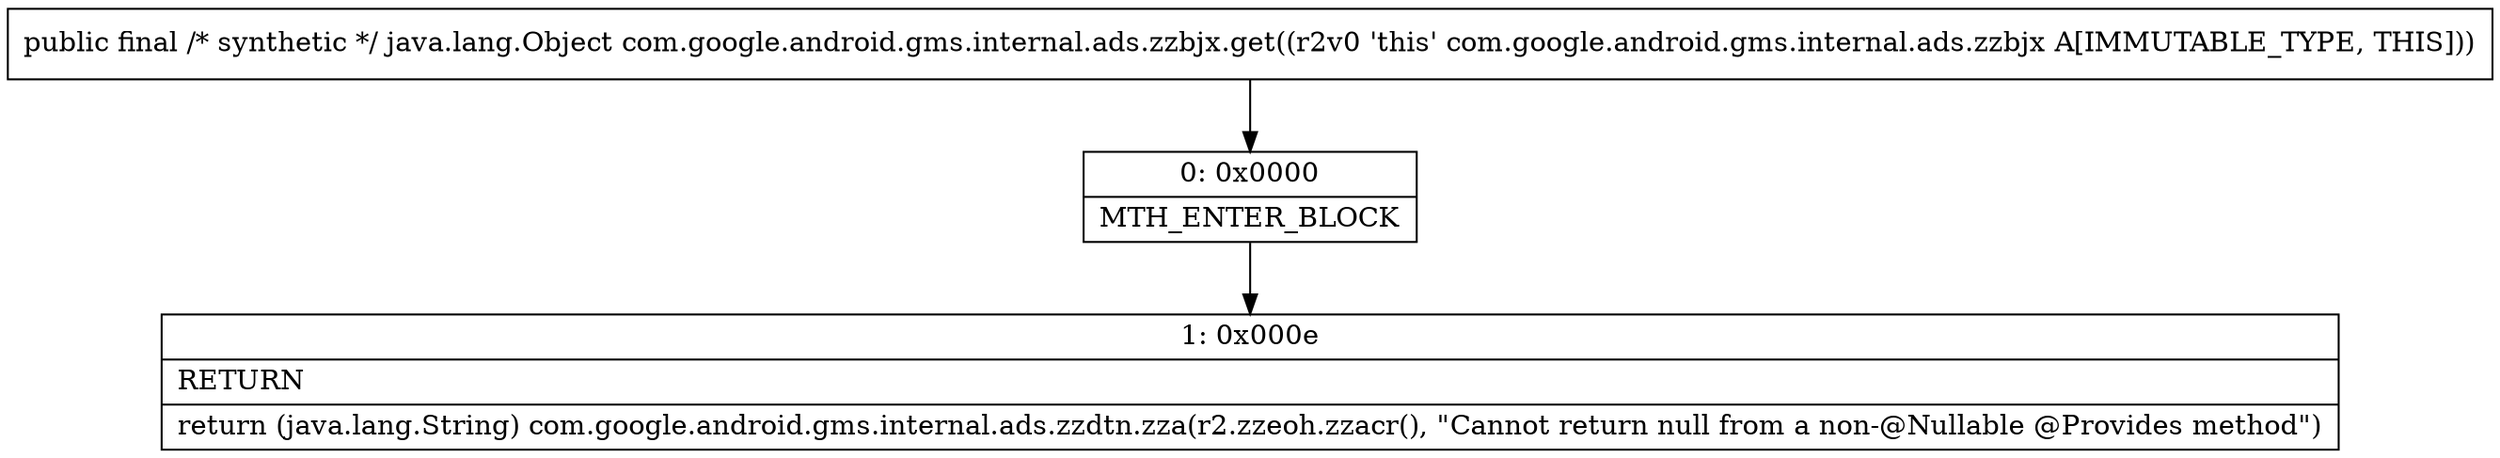 digraph "CFG forcom.google.android.gms.internal.ads.zzbjx.get()Ljava\/lang\/Object;" {
Node_0 [shape=record,label="{0\:\ 0x0000|MTH_ENTER_BLOCK\l}"];
Node_1 [shape=record,label="{1\:\ 0x000e|RETURN\l|return (java.lang.String) com.google.android.gms.internal.ads.zzdtn.zza(r2.zzeoh.zzacr(), \"Cannot return null from a non\-@Nullable @Provides method\")\l}"];
MethodNode[shape=record,label="{public final \/* synthetic *\/ java.lang.Object com.google.android.gms.internal.ads.zzbjx.get((r2v0 'this' com.google.android.gms.internal.ads.zzbjx A[IMMUTABLE_TYPE, THIS])) }"];
MethodNode -> Node_0;
Node_0 -> Node_1;
}

